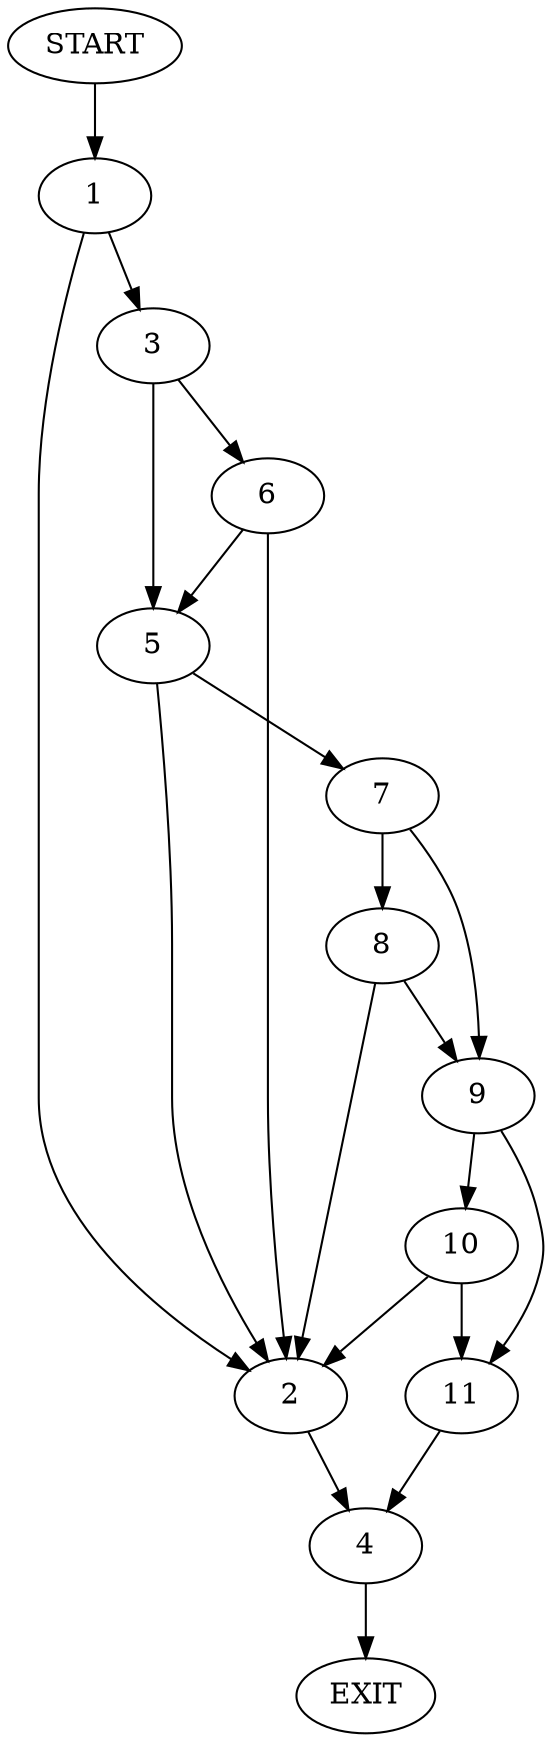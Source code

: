 digraph {
0 [label="START"];
1;
2;
3;
4;
5;
6;
7;
8;
9;
10;
11;
12 [label="EXIT"];
0 -> 1;
1 -> 2;
1 -> 3;
2 -> 4;
3 -> 5;
3 -> 6;
5 -> 2;
5 -> 7;
6 -> 2;
6 -> 5;
7 -> 8;
7 -> 9;
8 -> 2;
8 -> 9;
9 -> 10;
9 -> 11;
11 -> 4;
10 -> 2;
10 -> 11;
4 -> 12;
}